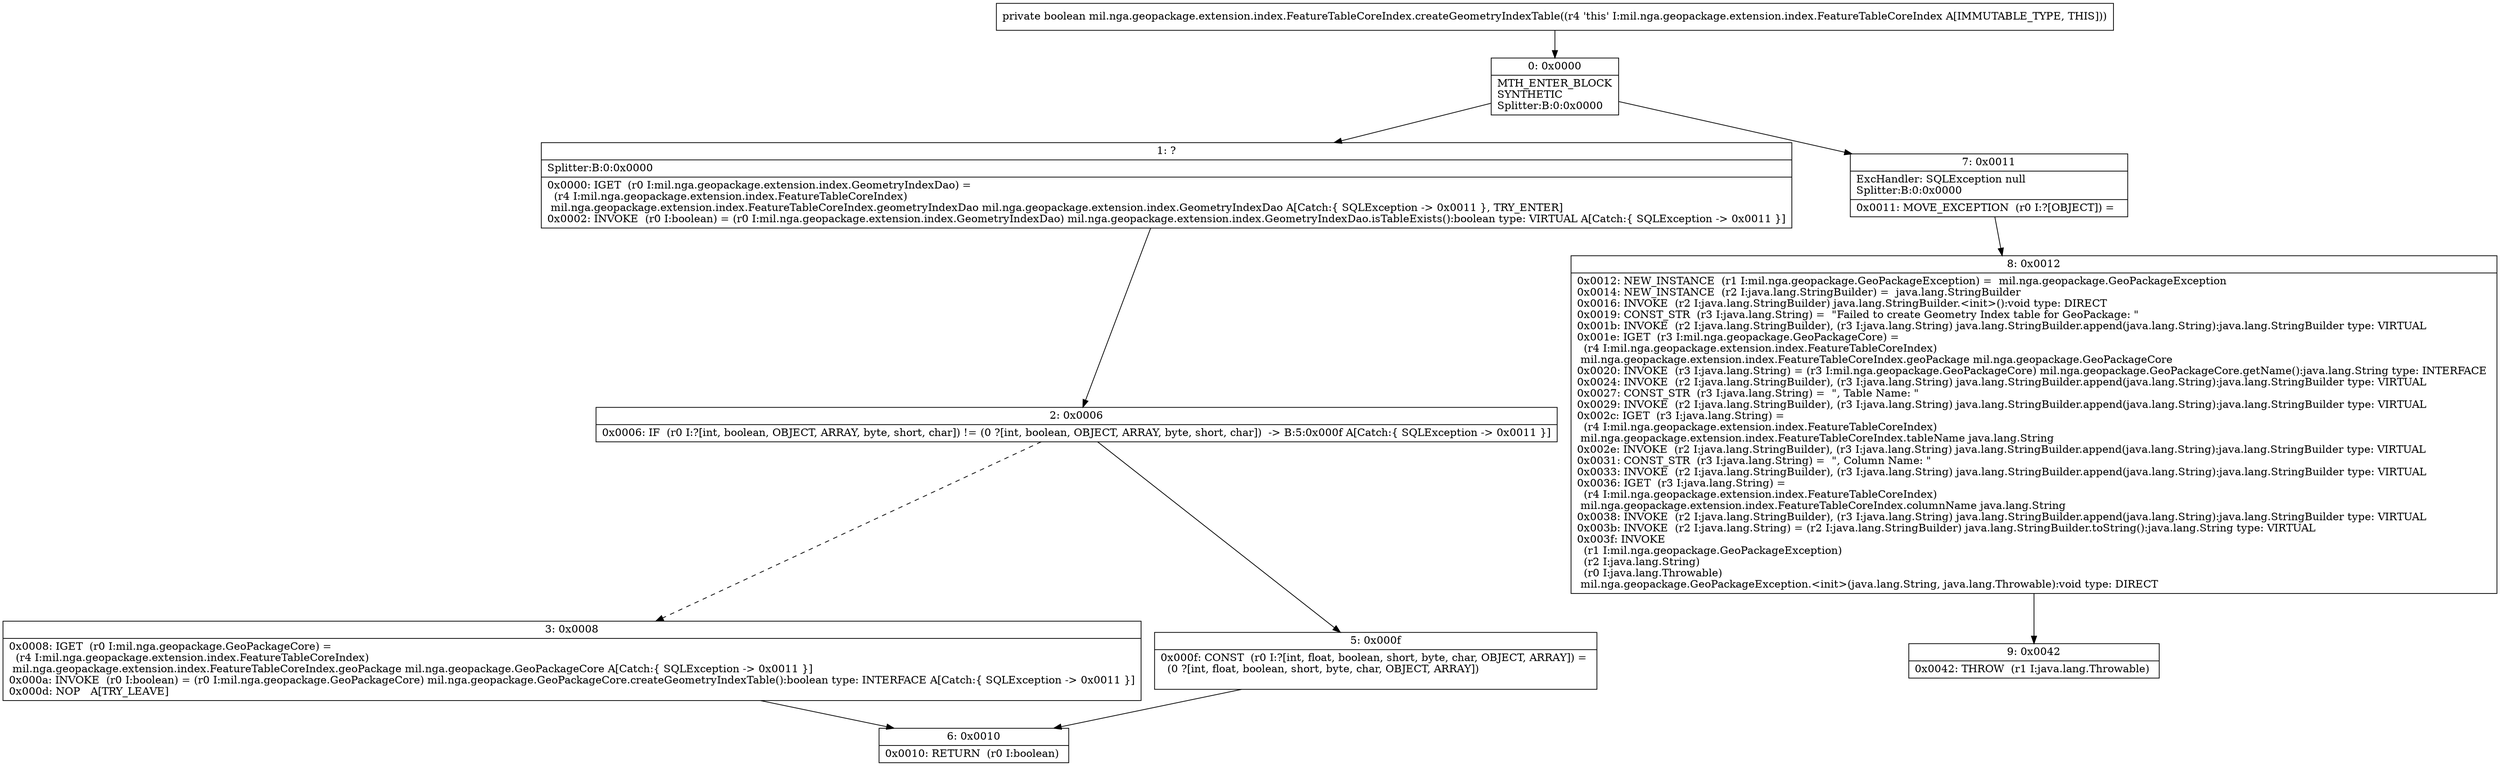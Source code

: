 digraph "CFG formil.nga.geopackage.extension.index.FeatureTableCoreIndex.createGeometryIndexTable()Z" {
Node_0 [shape=record,label="{0\:\ 0x0000|MTH_ENTER_BLOCK\lSYNTHETIC\lSplitter:B:0:0x0000\l}"];
Node_1 [shape=record,label="{1\:\ ?|Splitter:B:0:0x0000\l|0x0000: IGET  (r0 I:mil.nga.geopackage.extension.index.GeometryIndexDao) = \l  (r4 I:mil.nga.geopackage.extension.index.FeatureTableCoreIndex)\l mil.nga.geopackage.extension.index.FeatureTableCoreIndex.geometryIndexDao mil.nga.geopackage.extension.index.GeometryIndexDao A[Catch:\{ SQLException \-\> 0x0011 \}, TRY_ENTER]\l0x0002: INVOKE  (r0 I:boolean) = (r0 I:mil.nga.geopackage.extension.index.GeometryIndexDao) mil.nga.geopackage.extension.index.GeometryIndexDao.isTableExists():boolean type: VIRTUAL A[Catch:\{ SQLException \-\> 0x0011 \}]\l}"];
Node_2 [shape=record,label="{2\:\ 0x0006|0x0006: IF  (r0 I:?[int, boolean, OBJECT, ARRAY, byte, short, char]) != (0 ?[int, boolean, OBJECT, ARRAY, byte, short, char])  \-\> B:5:0x000f A[Catch:\{ SQLException \-\> 0x0011 \}]\l}"];
Node_3 [shape=record,label="{3\:\ 0x0008|0x0008: IGET  (r0 I:mil.nga.geopackage.GeoPackageCore) = \l  (r4 I:mil.nga.geopackage.extension.index.FeatureTableCoreIndex)\l mil.nga.geopackage.extension.index.FeatureTableCoreIndex.geoPackage mil.nga.geopackage.GeoPackageCore A[Catch:\{ SQLException \-\> 0x0011 \}]\l0x000a: INVOKE  (r0 I:boolean) = (r0 I:mil.nga.geopackage.GeoPackageCore) mil.nga.geopackage.GeoPackageCore.createGeometryIndexTable():boolean type: INTERFACE A[Catch:\{ SQLException \-\> 0x0011 \}]\l0x000d: NOP   A[TRY_LEAVE]\l}"];
Node_5 [shape=record,label="{5\:\ 0x000f|0x000f: CONST  (r0 I:?[int, float, boolean, short, byte, char, OBJECT, ARRAY]) = \l  (0 ?[int, float, boolean, short, byte, char, OBJECT, ARRAY])\l \l}"];
Node_6 [shape=record,label="{6\:\ 0x0010|0x0010: RETURN  (r0 I:boolean) \l}"];
Node_7 [shape=record,label="{7\:\ 0x0011|ExcHandler: SQLException null\lSplitter:B:0:0x0000\l|0x0011: MOVE_EXCEPTION  (r0 I:?[OBJECT]) =  \l}"];
Node_8 [shape=record,label="{8\:\ 0x0012|0x0012: NEW_INSTANCE  (r1 I:mil.nga.geopackage.GeoPackageException) =  mil.nga.geopackage.GeoPackageException \l0x0014: NEW_INSTANCE  (r2 I:java.lang.StringBuilder) =  java.lang.StringBuilder \l0x0016: INVOKE  (r2 I:java.lang.StringBuilder) java.lang.StringBuilder.\<init\>():void type: DIRECT \l0x0019: CONST_STR  (r3 I:java.lang.String) =  \"Failed to create Geometry Index table for GeoPackage: \" \l0x001b: INVOKE  (r2 I:java.lang.StringBuilder), (r3 I:java.lang.String) java.lang.StringBuilder.append(java.lang.String):java.lang.StringBuilder type: VIRTUAL \l0x001e: IGET  (r3 I:mil.nga.geopackage.GeoPackageCore) = \l  (r4 I:mil.nga.geopackage.extension.index.FeatureTableCoreIndex)\l mil.nga.geopackage.extension.index.FeatureTableCoreIndex.geoPackage mil.nga.geopackage.GeoPackageCore \l0x0020: INVOKE  (r3 I:java.lang.String) = (r3 I:mil.nga.geopackage.GeoPackageCore) mil.nga.geopackage.GeoPackageCore.getName():java.lang.String type: INTERFACE \l0x0024: INVOKE  (r2 I:java.lang.StringBuilder), (r3 I:java.lang.String) java.lang.StringBuilder.append(java.lang.String):java.lang.StringBuilder type: VIRTUAL \l0x0027: CONST_STR  (r3 I:java.lang.String) =  \", Table Name: \" \l0x0029: INVOKE  (r2 I:java.lang.StringBuilder), (r3 I:java.lang.String) java.lang.StringBuilder.append(java.lang.String):java.lang.StringBuilder type: VIRTUAL \l0x002c: IGET  (r3 I:java.lang.String) = \l  (r4 I:mil.nga.geopackage.extension.index.FeatureTableCoreIndex)\l mil.nga.geopackage.extension.index.FeatureTableCoreIndex.tableName java.lang.String \l0x002e: INVOKE  (r2 I:java.lang.StringBuilder), (r3 I:java.lang.String) java.lang.StringBuilder.append(java.lang.String):java.lang.StringBuilder type: VIRTUAL \l0x0031: CONST_STR  (r3 I:java.lang.String) =  \", Column Name: \" \l0x0033: INVOKE  (r2 I:java.lang.StringBuilder), (r3 I:java.lang.String) java.lang.StringBuilder.append(java.lang.String):java.lang.StringBuilder type: VIRTUAL \l0x0036: IGET  (r3 I:java.lang.String) = \l  (r4 I:mil.nga.geopackage.extension.index.FeatureTableCoreIndex)\l mil.nga.geopackage.extension.index.FeatureTableCoreIndex.columnName java.lang.String \l0x0038: INVOKE  (r2 I:java.lang.StringBuilder), (r3 I:java.lang.String) java.lang.StringBuilder.append(java.lang.String):java.lang.StringBuilder type: VIRTUAL \l0x003b: INVOKE  (r2 I:java.lang.String) = (r2 I:java.lang.StringBuilder) java.lang.StringBuilder.toString():java.lang.String type: VIRTUAL \l0x003f: INVOKE  \l  (r1 I:mil.nga.geopackage.GeoPackageException)\l  (r2 I:java.lang.String)\l  (r0 I:java.lang.Throwable)\l mil.nga.geopackage.GeoPackageException.\<init\>(java.lang.String, java.lang.Throwable):void type: DIRECT \l}"];
Node_9 [shape=record,label="{9\:\ 0x0042|0x0042: THROW  (r1 I:java.lang.Throwable) \l}"];
MethodNode[shape=record,label="{private boolean mil.nga.geopackage.extension.index.FeatureTableCoreIndex.createGeometryIndexTable((r4 'this' I:mil.nga.geopackage.extension.index.FeatureTableCoreIndex A[IMMUTABLE_TYPE, THIS])) }"];
MethodNode -> Node_0;
Node_0 -> Node_1;
Node_0 -> Node_7;
Node_1 -> Node_2;
Node_2 -> Node_3[style=dashed];
Node_2 -> Node_5;
Node_3 -> Node_6;
Node_5 -> Node_6;
Node_7 -> Node_8;
Node_8 -> Node_9;
}

